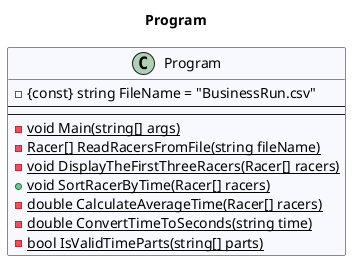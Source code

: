 @startuml Program
title Program
 class Program #GhostWhite {
- {const} string FileName = "BusinessRun.csv"
---
---
- {static} void Main(string[] args)
- {static} Racer[] ReadRacersFromFile(string fileName)
- {static} void DisplayTheFirstThreeRacers(Racer[] racers)
+ {static} void SortRacerByTime(Racer[] racers)
- {static} double CalculateAverageTime(Racer[] racers)
- {static} double ConvertTimeToSeconds(string time)
- {static} bool IsValidTimeParts(string[] parts)
}
@enduml
